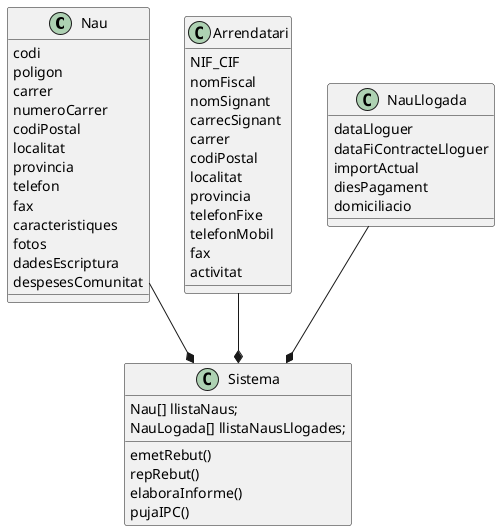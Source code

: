 @startuml
/'
'  Gualda d'Argent és propietària de varies naus industrials que lloga. Cada cop li costa més gestionar el cobrament dels rebuts dels lloguers. El seu fill, que estudia el darrer any de DAI li proposa desenvolupar-li una aplicació com a crèdit de síntesi que li automatitzi el sistema.
'  
'  Les naus estan caracteritzades per un codi i caldria mantenir les següents dades: polígon, carrer, número del carrer, codi postal, localitat, província, telèfon, fax, característiques, fotos, dades d'escriptura i despeses de comunitat.
'  
'  Dels arrendataris és rellevant el seu NIF/CIF, nom fiscal, nom signant, càrrec signant, carrer, codi postal, localitat, província, telèfon fixe, telèfon mòbil, fax i activitat.
'  
'  De les naus llogades cal disposar de la data de lloguer, la data de final del contracte de lloguer, l'import actual, els dies de pagament acordats amb l'arrendatari i el compte corrent en que es domicilia el pagament.
'  
'  El sistema emetrà els rebuts mensuals dels lloguers. Els rebuts inclouen el cobrament de l'import del lloguer més l'IVA i de les despeses de comunitat (sense IVA)
'  
'  El banc envia els comunicats de pagament dels rebuts pagats pels arrendataris en un full de càlcul.
'  
'  El sistema elaborarà un informe amb els rebuts pendents de pagament perquè la Gualda pugui realitzar les gestions de reclamació oportunes.
'  
'  Cada any de lloguer, a l'import dels lloguers se li aplica una pujada marcada per l'IPC anual. El valor concret de l'IPC no es coneix en el moment que s'emet el rebut del mes (en aquest cas el 13). De fet, no es pot cobrar la pujada fins el segon rebut després de l'any (és a dir, el mes 15). A aquest rebut es carrega els endarreriments en l'augment (és a dir la pujada de l'IPC corresponent dos mesos anteriors)
'  
'  Per exemple, suposem que vam signar un contracte signat el 10 de gener de 2005 per 10.000€. El 10 de gener de 2006 li va correspondre una pujada de l'IPC del 4,2%. Així, el preu del lloguer passa a ser de 10.420€ durant tot el 2006. Com que l'IPC de gener no es va conèixer fins el març, els rebuts de gener i febrer van continuar sent de 10.000€ (més IVA i comunitat és clar) deixant de carregar 840€, i al març el rebut va pujar a 11.260€, mantenint la quota de 10.420€ fins el desembre de 2006.
'  
'  L'aplicació emetrà mensualment un llistat de les naus a les que correspon la pujada anual (en forma de full de càlcul) de manera que la propietària pugui generar cartes als arrendataris informant-los que els correspon l'increment de l'IPC i que se'ls regularitzarà el pagament als rebuts en el termini de dos mesos.
'  
'  L'aplicació també permetrà consultar les naus disponibles a partir d'una determinada data indicant, però, aquelles naus que actualment tinguin lloguer i aquest finalitzi abans de la data. D'aquesta manera la propietària podrà tenir present el cas que l'arrendatari actual pugui voler renovar el contracte.
'/

 class Nau{
        codi
        poligon
        carrer
        numeroCarrer
        codiPostal
        localitat
        provincia
        telefon
        fax
        caracteristiques
        fotos
        dadesEscriptura  
        despesesComunitat
    }
    class Arrendatari{
        NIF_CIF
        nomFiscal
        nomSignant
        carrecSignant
        carrer
        codiPostal
        localitat
        provincia
        telefonFixe
        telefonMobil
        fax 
        activitat
    }
    class NauLlogada{
        dataLloguer
        dataFiContracteLloguer
        importActual
        diesPagament
        domiciliacio 
    }
    class Sistema{
        Nau[] llistaNaus;
        NauLogada[] llistaNausLlogades;
        emetRebut()
        repRebut()
        elaboraInforme()
        pujaIPC()
    }
    NauLlogada --* Sistema
    Arrendatari --* Sistema
    Nau --* Sistema


@enduml
